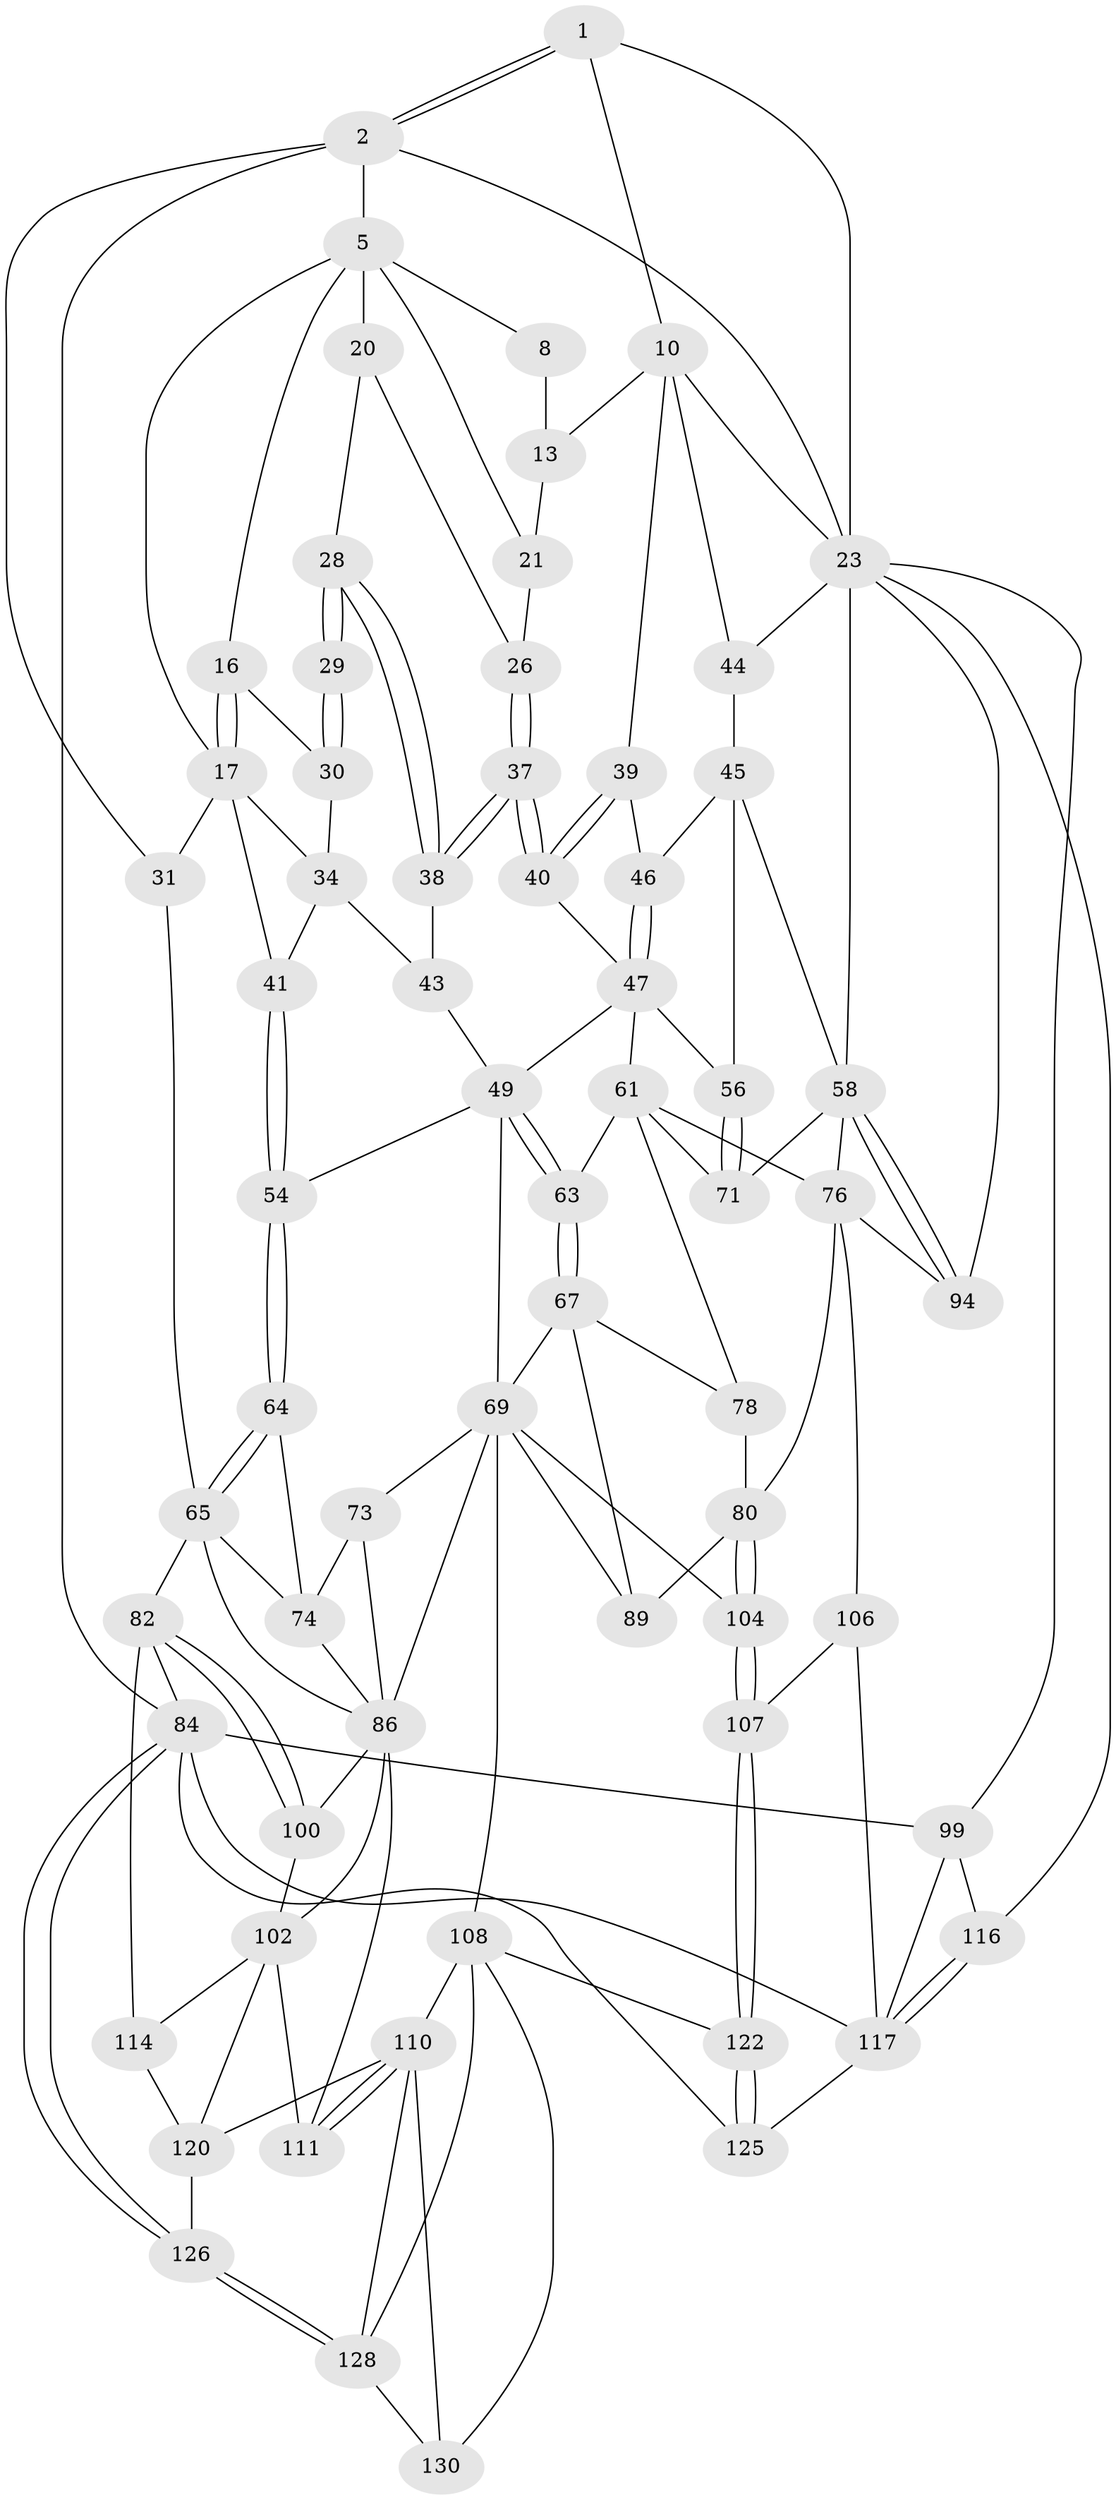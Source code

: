 // original degree distribution, {4: 0.23484848484848486, 6: 0.2196969696969697, 5: 0.5303030303030303, 3: 0.015151515151515152}
// Generated by graph-tools (version 1.1) at 2025/17/03/09/25 04:17:04]
// undirected, 66 vertices, 151 edges
graph export_dot {
graph [start="1"]
  node [color=gray90,style=filled];
  1 [pos="+0.6905529859997652+0",super="+9"];
  2 [pos="+1+0",super="+3"];
  5 [pos="+0.22763908923350437+0",super="+6"];
  8 [pos="+0.5797722586921848+0"];
  10 [pos="+0.7543010785438571+0.1421041732775459",super="+11+36"];
  13 [pos="+0.6320451090357301+0.1497027770612521",super="+14"];
  16 [pos="+0.2693718557825894+0.13559860307990182"];
  17 [pos="+0.22534376898331107+0.16169896262899347",super="+18"];
  20 [pos="+0.4057121986471697+0.06954771883386279",super="+27"];
  21 [pos="+0.5180834429987188+0.12452186467694269",super="+25"];
  23 [pos="+1+0.20199829404586137",super="+51+24"];
  26 [pos="+0.4982894508180987+0.17218839820000667"];
  28 [pos="+0.3812966260963825+0.17334250060495504"];
  29 [pos="+0.3803255422554775+0.17323795962222244"];
  30 [pos="+0.3193896449141247+0.15865810887851717",super="+33"];
  31 [pos="+0+0"];
  34 [pos="+0.22288098779073956+0.2882761570039682",super="+35"];
  37 [pos="+0.4916271024301289+0.2664567329425292"];
  38 [pos="+0.4040322573509493+0.23653595990653073"];
  39 [pos="+0.5751465392572833+0.2439291222692536",super="+42"];
  40 [pos="+0.5080918000388901+0.2822790782464488"];
  41 [pos="+0.16954401348418294+0.3050779838142573"];
  43 [pos="+0.3410356031803157+0.28060289393905624"];
  44 [pos="+0.7881956982385048+0.29954723843322356"];
  45 [pos="+0.7444112150676452+0.3257905053229563",super="+55"];
  46 [pos="+0.7074451939349954+0.3274300358491794"];
  47 [pos="+0.6528651563623036+0.3710484176958823",super="+57+48"];
  49 [pos="+0.5059279880011074+0.38880575287041697",super="+50"];
  54 [pos="+0.16742440341057194+0.33569992707550034"];
  56 [pos="+0.712603489845689+0.4492010227283005"];
  58 [pos="+1+0.45924341386318884",super="+59"];
  61 [pos="+0.6446349978798135+0.46674102423112324",super="+62+72"];
  63 [pos="+0.5103621710942435+0.4365918489791217"];
  64 [pos="+0.155489577444889+0.3691376594568439"];
  65 [pos="+0+0.4586534452160211",super="+92+66"];
  67 [pos="+0.472957809096003+0.49192169312418355",super="+79+68"];
  69 [pos="+0.3465770631409606+0.5096783167434036",super="+85+70"];
  71 [pos="+0.7145630912967417+0.45521098690759326"];
  73 [pos="+0.3253816443472631+0.498642061702849"];
  74 [pos="+0.17156075408783422+0.4649820811422377",super="+75"];
  76 [pos="+0.7480498347946679+0.6642485715797435",super="+95+77"];
  78 [pos="+0.6089131852164986+0.5828008308175269"];
  80 [pos="+0.7064019041466839+0.6439615650315478",super="+81"];
  82 [pos="+0+0.6925948545156445",super="+83"];
  84 [pos="+0+1",super="+98"];
  86 [pos="+0.26995151637766196+0.6817447515477364",super="+101+87"];
  89 [pos="+0.4281670834485841+0.6989779459645388",super="+91"];
  94 [pos="+0.9151988487066871+0.7318794492827879"];
  99 [pos="+1+1",super="+119"];
  100 [pos="+0.04335376748075874+0.6974241817134927",super="+103"];
  102 [pos="+0.07847133157608549+0.7667905523471662",super="+113"];
  104 [pos="+0.5046212530565399+0.795430375717674"];
  106 [pos="+0.7534153642309778+0.7790798510262432"];
  107 [pos="+0.5816041616075699+0.8447722337947815"];
  108 [pos="+0.3969445184018192+0.8540161195790614",super="+109+123"];
  110 [pos="+0.2535823019131606+0.8719509705144158",super="+124"];
  111 [pos="+0.21301016103350592+0.8315942360199461"];
  114 [pos="+0.04246345441010377+0.8566968300302067"];
  116 [pos="+0.9807163453214809+0.8119826506363752"];
  117 [pos="+0.8469887600806336+0.8688288899108181",super="+129+118"];
  120 [pos="+0.1368040768068807+0.902899196152579",super="+121"];
  122 [pos="+0.5869660541491395+1"];
  125 [pos="+0.6909059831601617+1"];
  126 [pos="+0+1"];
  128 [pos="+0.06092668260285375+1",super="+132"];
  130 [pos="+0.2763281859297515+0.9463383834060286"];
  1 -- 2;
  1 -- 2;
  1 -- 10;
  1 -- 23;
  2 -- 84 [weight=2];
  2 -- 5;
  2 -- 23;
  2 -- 31;
  5 -- 16;
  5 -- 20 [weight=2];
  5 -- 21;
  5 -- 8;
  5 -- 17;
  8 -- 13;
  10 -- 13;
  10 -- 39 [weight=2];
  10 -- 44;
  10 -- 23;
  13 -- 21 [weight=2];
  16 -- 17;
  16 -- 17;
  16 -- 30;
  17 -- 34;
  17 -- 31;
  17 -- 41;
  20 -- 26;
  20 -- 28;
  21 -- 26;
  23 -- 99;
  23 -- 116;
  23 -- 58;
  23 -- 44;
  23 -- 94;
  26 -- 37;
  26 -- 37;
  28 -- 29;
  28 -- 29;
  28 -- 38;
  28 -- 38;
  29 -- 30 [weight=2];
  29 -- 30;
  30 -- 34;
  31 -- 65;
  34 -- 43;
  34 -- 41;
  37 -- 38;
  37 -- 38;
  37 -- 40;
  37 -- 40;
  38 -- 43;
  39 -- 40;
  39 -- 40;
  39 -- 46;
  40 -- 47;
  41 -- 54;
  41 -- 54;
  43 -- 49;
  44 -- 45;
  45 -- 46;
  45 -- 56;
  45 -- 58;
  46 -- 47;
  46 -- 47;
  47 -- 56;
  47 -- 61;
  47 -- 49;
  49 -- 63;
  49 -- 63;
  49 -- 69;
  49 -- 54;
  54 -- 64;
  54 -- 64;
  56 -- 71;
  56 -- 71;
  58 -- 94;
  58 -- 94;
  58 -- 76;
  58 -- 71;
  61 -- 78;
  61 -- 63;
  61 -- 71;
  61 -- 76;
  63 -- 67;
  63 -- 67;
  64 -- 65;
  64 -- 65;
  64 -- 74;
  65 -- 86;
  65 -- 82;
  65 -- 74;
  67 -- 89 [weight=2];
  67 -- 78;
  67 -- 69;
  69 -- 86;
  69 -- 104;
  69 -- 89;
  69 -- 108;
  69 -- 73;
  73 -- 74;
  73 -- 86;
  74 -- 86;
  76 -- 106;
  76 -- 94;
  76 -- 80;
  78 -- 80;
  80 -- 104;
  80 -- 104;
  80 -- 89;
  82 -- 100 [weight=2];
  82 -- 100;
  82 -- 114;
  82 -- 84;
  84 -- 126;
  84 -- 126;
  84 -- 99;
  84 -- 125;
  84 -- 117;
  86 -- 102;
  86 -- 111;
  86 -- 100;
  99 -- 116;
  99 -- 117;
  100 -- 102;
  102 -- 120;
  102 -- 114;
  102 -- 111;
  104 -- 107;
  104 -- 107;
  106 -- 107;
  106 -- 117;
  107 -- 122;
  107 -- 122;
  108 -- 130;
  108 -- 110;
  108 -- 128;
  108 -- 122;
  110 -- 111;
  110 -- 111;
  110 -- 120;
  110 -- 130;
  110 -- 128;
  114 -- 120;
  116 -- 117;
  116 -- 117;
  117 -- 125;
  120 -- 126;
  122 -- 125;
  122 -- 125;
  126 -- 128;
  126 -- 128;
  128 -- 130;
}
